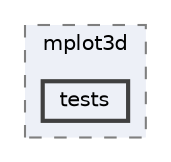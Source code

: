 digraph "/home/jam/Research/IRES-2025/dev/src/llm-scripts/testing/hypothesis-testing/hyp-env/lib/python3.12/site-packages/mpl_toolkits/mplot3d/tests"
{
 // LATEX_PDF_SIZE
  bgcolor="transparent";
  edge [fontname=Helvetica,fontsize=10,labelfontname=Helvetica,labelfontsize=10];
  node [fontname=Helvetica,fontsize=10,shape=box,height=0.2,width=0.4];
  compound=true
  subgraph clusterdir_1047f9821cd30325427a91d86a70f925 {
    graph [ bgcolor="#edf0f7", pencolor="grey50", label="mplot3d", fontname=Helvetica,fontsize=10 style="filled,dashed", URL="dir_1047f9821cd30325427a91d86a70f925.html",tooltip=""]
  dir_f5de0e9fa31a3db219126585a950c9f5 [label="tests", fillcolor="#edf0f7", color="grey25", style="filled,bold", URL="dir_f5de0e9fa31a3db219126585a950c9f5.html",tooltip=""];
  }
}
